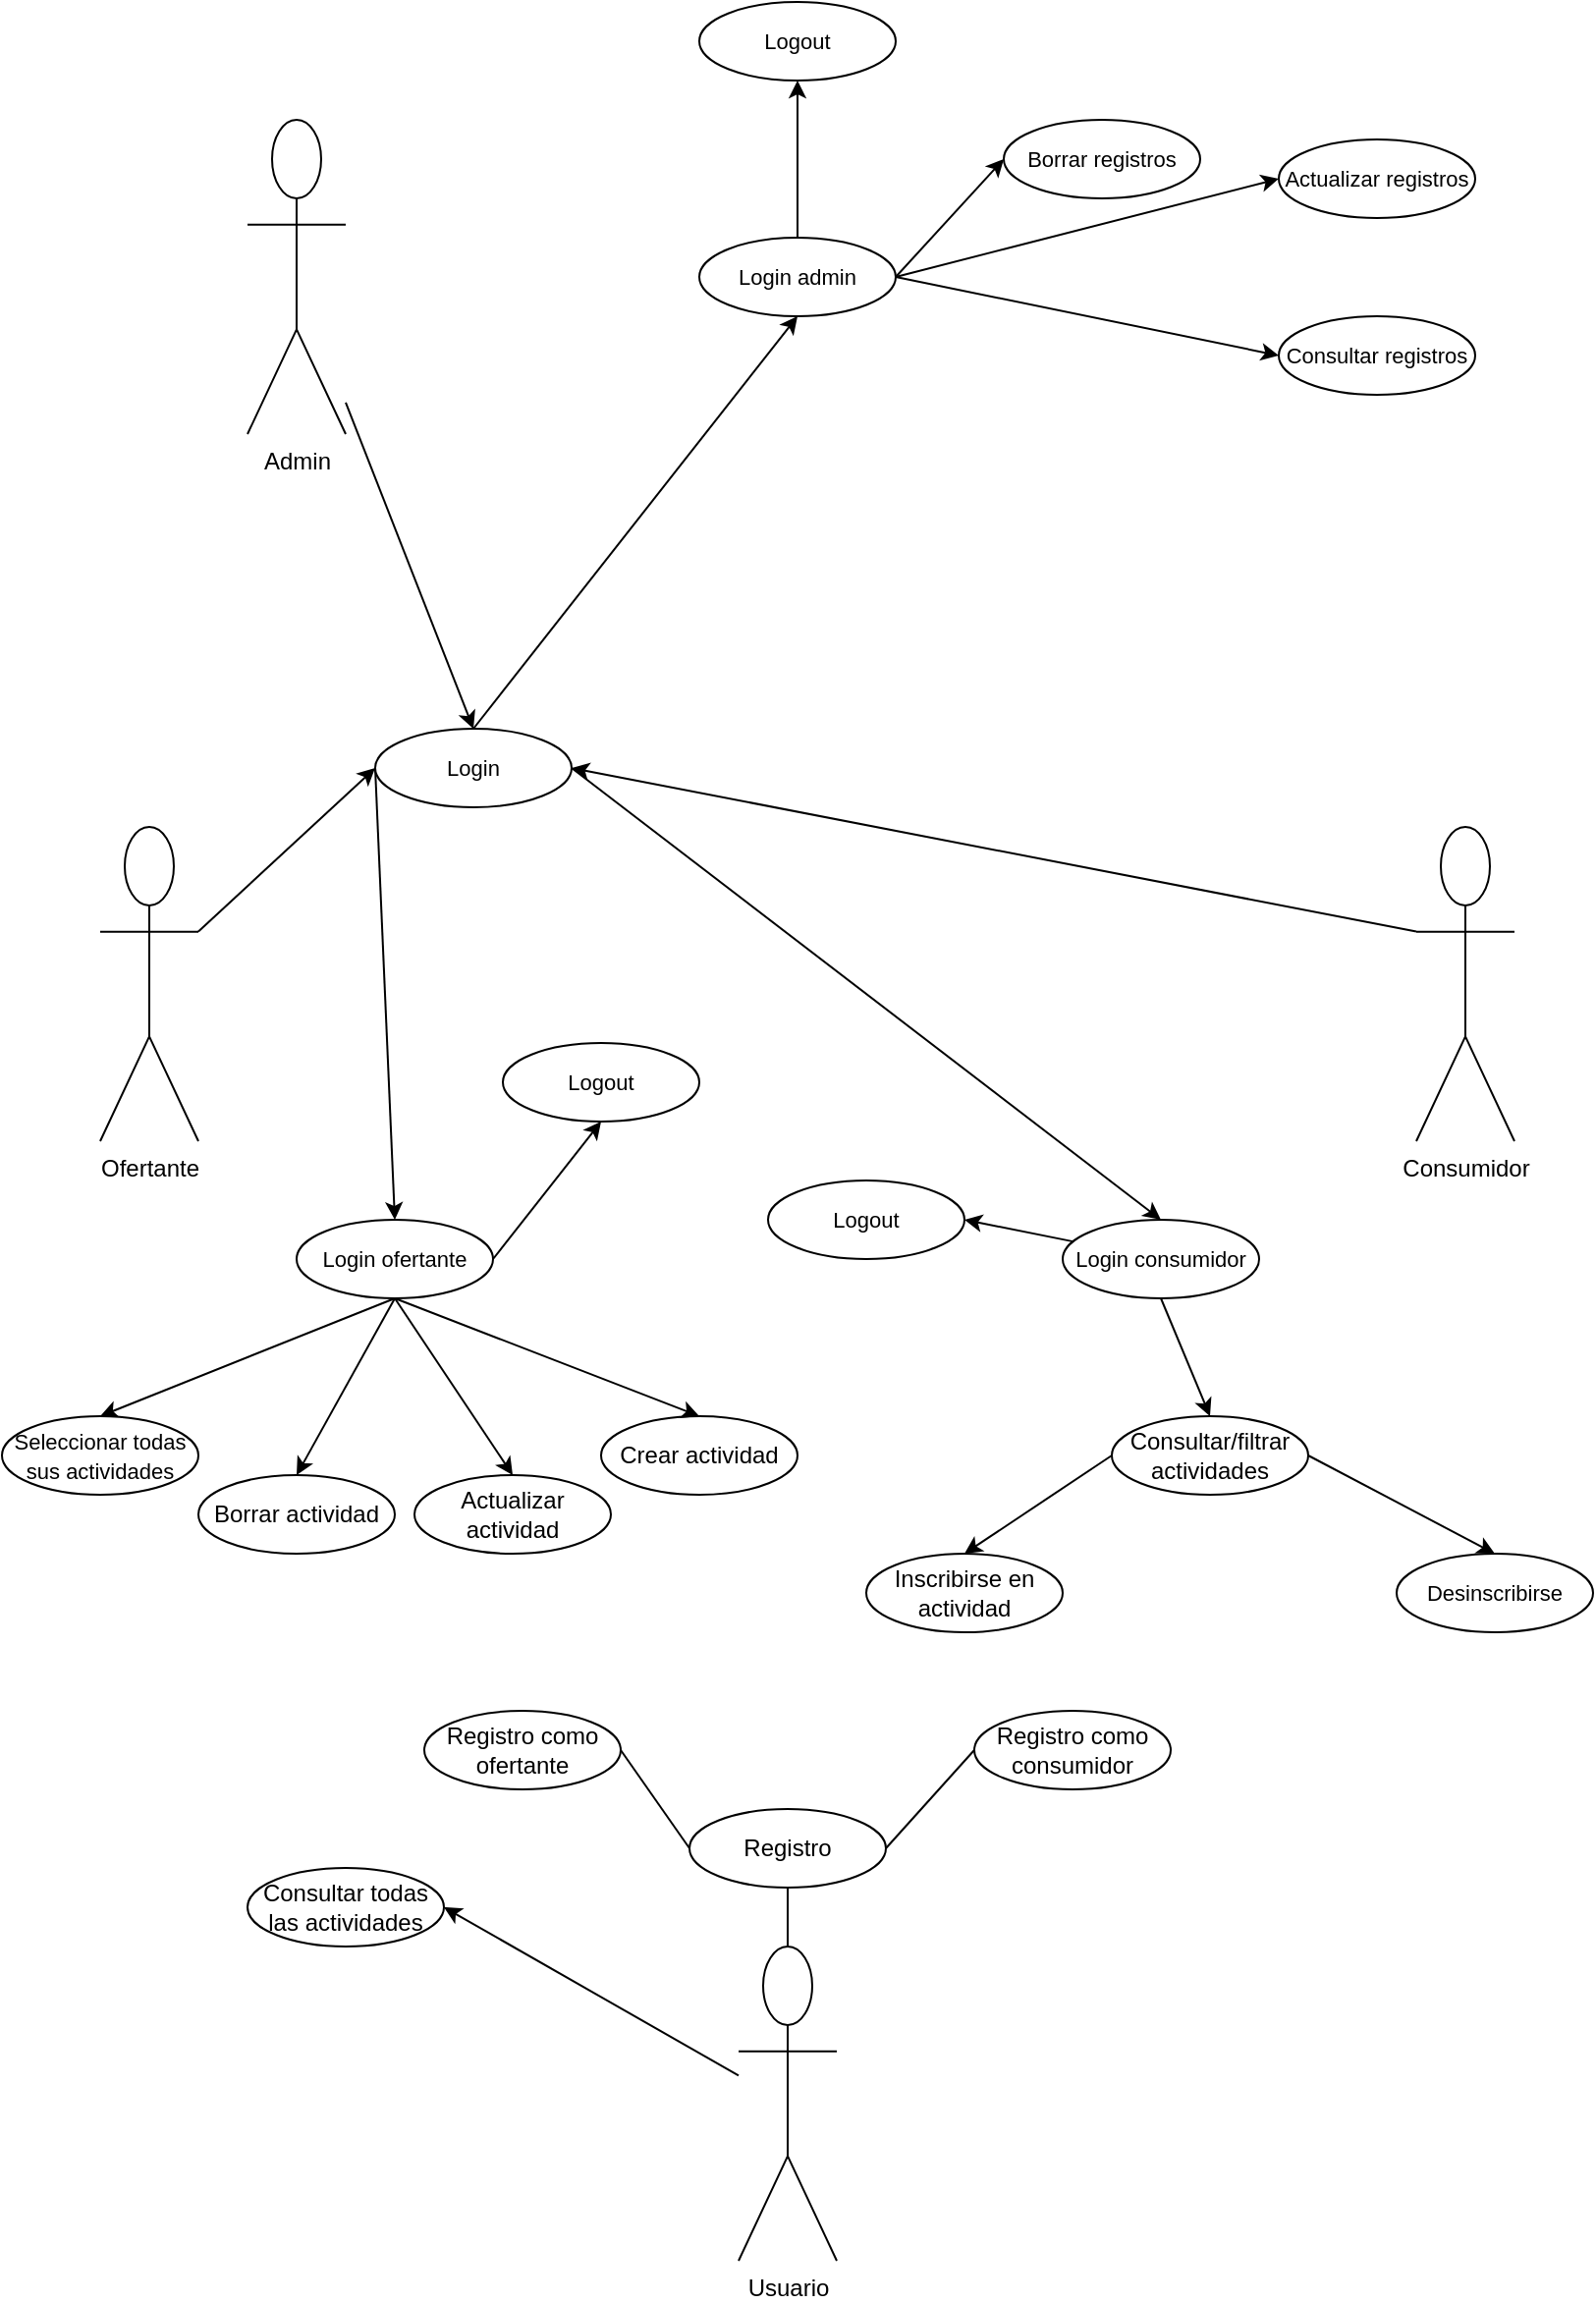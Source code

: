 <mxfile version="24.8.2">
  <diagram name="Page-1" id="0783ab3e-0a74-02c8-0abd-f7b4e66b4bec">
    <mxGraphModel dx="1050" dy="1622" grid="1" gridSize="10" guides="1" tooltips="1" connect="1" arrows="1" fold="1" page="1" pageScale="1" pageWidth="850" pageHeight="1100" background="none" math="0" shadow="0">
      <root>
        <mxCell id="0" />
        <mxCell id="1" parent="0" />
        <mxCell id="SuKj-52TLjRaKkaDjuvk-41" style="rounded=0;orthogonalLoop=1;jettySize=auto;html=1;exitX=0.5;exitY=0;exitDx=0;exitDy=0;entryX=0;entryY=0.5;entryDx=0;entryDy=0;endArrow=none;endFill=0;startArrow=classic;startFill=1;" parent="1" source="SuKj-52TLjRaKkaDjuvk-45" target="SuKj-52TLjRaKkaDjuvk-40" edge="1">
          <mxGeometry relative="1" as="geometry" />
        </mxCell>
        <mxCell id="SuKj-52TLjRaKkaDjuvk-51" style="rounded=0;orthogonalLoop=1;jettySize=auto;html=1;exitX=1;exitY=0.333;exitDx=0;exitDy=0;exitPerimeter=0;entryX=0;entryY=0.5;entryDx=0;entryDy=0;endArrow=classic;endFill=1;" parent="1" source="SuKj-52TLjRaKkaDjuvk-1" target="SuKj-52TLjRaKkaDjuvk-40" edge="1">
          <mxGeometry relative="1" as="geometry" />
        </mxCell>
        <mxCell id="SuKj-52TLjRaKkaDjuvk-1" value="Ofertante" style="shape=umlActor;verticalLabelPosition=bottom;verticalAlign=top;html=1;outlineConnect=0;" parent="1" vertex="1">
          <mxGeometry x="70" y="40" width="50" height="160" as="geometry" />
        </mxCell>
        <mxCell id="SuKj-52TLjRaKkaDjuvk-28" style="rounded=0;orthogonalLoop=1;jettySize=auto;html=1;exitX=0;exitY=0.333;exitDx=0;exitDy=0;exitPerimeter=0;entryX=1;entryY=0.5;entryDx=0;entryDy=0;endArrow=classic;endFill=1;" parent="1" source="SuKj-52TLjRaKkaDjuvk-3" target="SuKj-52TLjRaKkaDjuvk-40" edge="1">
          <mxGeometry relative="1" as="geometry" />
        </mxCell>
        <mxCell id="SuKj-52TLjRaKkaDjuvk-3" value="Consumidor" style="shape=umlActor;verticalLabelPosition=bottom;verticalAlign=top;html=1;outlineConnect=0;" parent="1" vertex="1">
          <mxGeometry x="740" y="40" width="50" height="160" as="geometry" />
        </mxCell>
        <mxCell id="SuKj-52TLjRaKkaDjuvk-43" style="rounded=0;orthogonalLoop=1;jettySize=auto;html=1;entryX=0.5;entryY=0;entryDx=0;entryDy=0;endArrow=classic;endFill=1;startArrow=none;startFill=0;" parent="1" source="SuKj-52TLjRaKkaDjuvk-6" target="SuKj-52TLjRaKkaDjuvk-40" edge="1">
          <mxGeometry relative="1" as="geometry" />
        </mxCell>
        <mxCell id="SuKj-52TLjRaKkaDjuvk-6" value="Admin" style="shape=umlActor;verticalLabelPosition=bottom;verticalAlign=top;html=1;outlineConnect=0;" parent="1" vertex="1">
          <mxGeometry x="145" y="-320" width="50" height="160" as="geometry" />
        </mxCell>
        <mxCell id="SuKj-52TLjRaKkaDjuvk-11" style="rounded=0;orthogonalLoop=1;jettySize=auto;html=1;exitX=1;exitY=0.5;exitDx=0;exitDy=0;entryX=0;entryY=0.5;entryDx=0;entryDy=0;endArrow=none;endFill=0;" parent="1" source="SuKj-52TLjRaKkaDjuvk-13" target="SuKj-52TLjRaKkaDjuvk-9" edge="1">
          <mxGeometry relative="1" as="geometry" />
        </mxCell>
        <mxCell id="SuKj-52TLjRaKkaDjuvk-14" style="edgeStyle=orthogonalEdgeStyle;rounded=0;orthogonalLoop=1;jettySize=auto;html=1;entryX=0.5;entryY=1;entryDx=0;entryDy=0;endArrow=none;endFill=0;" parent="1" source="SuKj-52TLjRaKkaDjuvk-7" target="SuKj-52TLjRaKkaDjuvk-13" edge="1">
          <mxGeometry relative="1" as="geometry" />
        </mxCell>
        <mxCell id="SuKj-52TLjRaKkaDjuvk-7" value="Usuario" style="shape=umlActor;verticalLabelPosition=bottom;verticalAlign=top;html=1;outlineConnect=0;" parent="1" vertex="1">
          <mxGeometry x="395" y="610" width="50" height="160" as="geometry" />
        </mxCell>
        <mxCell id="SuKj-52TLjRaKkaDjuvk-8" value="Registro como ofertante" style="ellipse;whiteSpace=wrap;html=1;" parent="1" vertex="1">
          <mxGeometry x="235" y="490" width="100" height="40" as="geometry" />
        </mxCell>
        <mxCell id="SuKj-52TLjRaKkaDjuvk-9" value="&lt;div&gt;Registro como consumidor&lt;/div&gt;" style="ellipse;whiteSpace=wrap;html=1;" parent="1" vertex="1">
          <mxGeometry x="515" y="490" width="100" height="40" as="geometry" />
        </mxCell>
        <mxCell id="SuKj-52TLjRaKkaDjuvk-10" style="rounded=0;orthogonalLoop=1;jettySize=auto;html=1;exitX=1;exitY=0.5;exitDx=0;exitDy=0;entryX=0;entryY=0.5;entryDx=0;entryDy=0;endArrow=none;endFill=0;" parent="1" source="SuKj-52TLjRaKkaDjuvk-8" target="SuKj-52TLjRaKkaDjuvk-13" edge="1">
          <mxGeometry relative="1" as="geometry" />
        </mxCell>
        <mxCell id="SuKj-52TLjRaKkaDjuvk-13" value="Registro" style="ellipse;whiteSpace=wrap;html=1;" parent="1" vertex="1">
          <mxGeometry x="370" y="540" width="100" height="40" as="geometry" />
        </mxCell>
        <mxCell id="SuKj-52TLjRaKkaDjuvk-16" value="Crear actividad" style="ellipse;whiteSpace=wrap;html=1;" parent="1" vertex="1">
          <mxGeometry x="325" y="340" width="100" height="40" as="geometry" />
        </mxCell>
        <mxCell id="SuKj-52TLjRaKkaDjuvk-17" value="Actualizar actividad" style="ellipse;whiteSpace=wrap;html=1;" parent="1" vertex="1">
          <mxGeometry x="230" y="370" width="100" height="40" as="geometry" />
        </mxCell>
        <mxCell id="SuKj-52TLjRaKkaDjuvk-18" value="Borrar actividad" style="ellipse;whiteSpace=wrap;html=1;" parent="1" vertex="1">
          <mxGeometry x="120" y="370" width="100" height="40" as="geometry" />
        </mxCell>
        <mxCell id="SuKj-52TLjRaKkaDjuvk-23" style="rounded=0;orthogonalLoop=1;jettySize=auto;html=1;exitX=0.5;exitY=0;exitDx=0;exitDy=0;endArrow=none;endFill=0;startArrow=classic;startFill=1;entryX=0.5;entryY=1;entryDx=0;entryDy=0;" parent="1" source="SuKj-52TLjRaKkaDjuvk-19" target="SuKj-52TLjRaKkaDjuvk-45" edge="1">
          <mxGeometry relative="1" as="geometry">
            <mxPoint x="230" y="380" as="targetPoint" />
          </mxGeometry>
        </mxCell>
        <mxCell id="SuKj-52TLjRaKkaDjuvk-19" value="&lt;font style=&quot;font-size: 11px;&quot;&gt;Seleccionar todas sus actividades&lt;/font&gt;" style="ellipse;whiteSpace=wrap;html=1;" parent="1" vertex="1">
          <mxGeometry x="20" y="340" width="100" height="40" as="geometry" />
        </mxCell>
        <mxCell id="SuKj-52TLjRaKkaDjuvk-20" style="rounded=0;orthogonalLoop=1;jettySize=auto;html=1;exitX=0.5;exitY=0;exitDx=0;exitDy=0;endArrow=none;endFill=0;startArrow=classic;startFill=1;entryX=0.5;entryY=1;entryDx=0;entryDy=0;" parent="1" source="SuKj-52TLjRaKkaDjuvk-16" target="SuKj-52TLjRaKkaDjuvk-45" edge="1">
          <mxGeometry relative="1" as="geometry">
            <mxPoint x="230" y="380" as="targetPoint" />
          </mxGeometry>
        </mxCell>
        <mxCell id="SuKj-52TLjRaKkaDjuvk-21" style="rounded=0;orthogonalLoop=1;jettySize=auto;html=1;exitX=0.5;exitY=0;exitDx=0;exitDy=0;endArrow=none;endFill=0;startArrow=classic;startFill=1;entryX=0.5;entryY=1;entryDx=0;entryDy=0;" parent="1" source="SuKj-52TLjRaKkaDjuvk-17" target="SuKj-52TLjRaKkaDjuvk-45" edge="1">
          <mxGeometry relative="1" as="geometry">
            <mxPoint x="230" y="380" as="targetPoint" />
          </mxGeometry>
        </mxCell>
        <mxCell id="SuKj-52TLjRaKkaDjuvk-22" style="rounded=0;orthogonalLoop=1;jettySize=auto;html=1;exitX=0.5;exitY=0;exitDx=0;exitDy=0;endArrow=none;endFill=0;startArrow=classic;startFill=1;entryX=0.5;entryY=1;entryDx=0;entryDy=0;" parent="1" source="SuKj-52TLjRaKkaDjuvk-18" target="SuKj-52TLjRaKkaDjuvk-45" edge="1">
          <mxGeometry relative="1" as="geometry">
            <mxPoint x="230" y="380" as="targetPoint" />
          </mxGeometry>
        </mxCell>
        <mxCell id="SuKj-52TLjRaKkaDjuvk-24" value="Consultar/filtrar&lt;div&gt;actividades&lt;/div&gt;" style="ellipse;whiteSpace=wrap;html=1;" parent="1" vertex="1">
          <mxGeometry x="585" y="340" width="100" height="40" as="geometry" />
        </mxCell>
        <mxCell id="SuKj-52TLjRaKkaDjuvk-38" style="rounded=0;orthogonalLoop=1;jettySize=auto;html=1;exitX=0.5;exitY=0;exitDx=0;exitDy=0;entryX=0;entryY=0.5;entryDx=0;entryDy=0;endArrow=none;endFill=0;startArrow=classic;startFill=1;" parent="1" source="SuKj-52TLjRaKkaDjuvk-36" target="SuKj-52TLjRaKkaDjuvk-24" edge="1">
          <mxGeometry relative="1" as="geometry" />
        </mxCell>
        <mxCell id="SuKj-52TLjRaKkaDjuvk-36" value="Inscribirse en actividad" style="ellipse;whiteSpace=wrap;html=1;" parent="1" vertex="1">
          <mxGeometry x="460" y="410" width="100" height="40" as="geometry" />
        </mxCell>
        <mxCell id="SuKj-52TLjRaKkaDjuvk-39" style="rounded=0;orthogonalLoop=1;jettySize=auto;html=1;exitX=0.5;exitY=0;exitDx=0;exitDy=0;entryX=1;entryY=0.5;entryDx=0;entryDy=0;endArrow=none;endFill=0;startArrow=classic;startFill=1;" parent="1" source="SuKj-52TLjRaKkaDjuvk-37" target="SuKj-52TLjRaKkaDjuvk-24" edge="1">
          <mxGeometry relative="1" as="geometry" />
        </mxCell>
        <mxCell id="SuKj-52TLjRaKkaDjuvk-37" value="&lt;font style=&quot;font-size: 11px;&quot;&gt;Desinscribirse&lt;/font&gt;" style="ellipse;whiteSpace=wrap;html=1;" parent="1" vertex="1">
          <mxGeometry x="730" y="410" width="100" height="40" as="geometry" />
        </mxCell>
        <mxCell id="SuKj-52TLjRaKkaDjuvk-56" style="rounded=0;orthogonalLoop=1;jettySize=auto;html=1;exitX=0.5;exitY=0;exitDx=0;exitDy=0;entryX=0.5;entryY=1;entryDx=0;entryDy=0;" parent="1" source="SuKj-52TLjRaKkaDjuvk-40" target="SuKj-52TLjRaKkaDjuvk-55" edge="1">
          <mxGeometry relative="1" as="geometry" />
        </mxCell>
        <mxCell id="SuKj-52TLjRaKkaDjuvk-40" value="&lt;font style=&quot;font-size: 11px;&quot;&gt;Login&lt;/font&gt;" style="ellipse;whiteSpace=wrap;html=1;" parent="1" vertex="1">
          <mxGeometry x="210" y="-10" width="100" height="40" as="geometry" />
        </mxCell>
        <mxCell id="SuKj-52TLjRaKkaDjuvk-72" style="rounded=0;orthogonalLoop=1;jettySize=auto;html=1;exitX=1;exitY=0.5;exitDx=0;exitDy=0;entryX=0.5;entryY=1;entryDx=0;entryDy=0;" parent="1" source="SuKj-52TLjRaKkaDjuvk-45" target="SuKj-52TLjRaKkaDjuvk-71" edge="1">
          <mxGeometry relative="1" as="geometry" />
        </mxCell>
        <mxCell id="SuKj-52TLjRaKkaDjuvk-45" value="&lt;span style=&quot;font-size: 11px;&quot;&gt;Login ofertante&lt;/span&gt;" style="ellipse;whiteSpace=wrap;html=1;" parent="1" vertex="1">
          <mxGeometry x="170" y="240" width="100" height="40" as="geometry" />
        </mxCell>
        <mxCell id="SuKj-52TLjRaKkaDjuvk-54" style="rounded=0;orthogonalLoop=1;jettySize=auto;html=1;exitX=0.5;exitY=1;exitDx=0;exitDy=0;entryX=0.5;entryY=0;entryDx=0;entryDy=0;" parent="1" source="SuKj-52TLjRaKkaDjuvk-48" target="SuKj-52TLjRaKkaDjuvk-24" edge="1">
          <mxGeometry relative="1" as="geometry" />
        </mxCell>
        <mxCell id="SuKj-52TLjRaKkaDjuvk-74" style="rounded=0;orthogonalLoop=1;jettySize=auto;html=1;entryX=1;entryY=0.5;entryDx=0;entryDy=0;" parent="1" source="SuKj-52TLjRaKkaDjuvk-48" target="SuKj-52TLjRaKkaDjuvk-73" edge="1">
          <mxGeometry relative="1" as="geometry" />
        </mxCell>
        <mxCell id="SuKj-52TLjRaKkaDjuvk-48" value="&lt;font style=&quot;font-size: 11px;&quot;&gt;Login consumidor&lt;/font&gt;" style="ellipse;whiteSpace=wrap;html=1;" parent="1" vertex="1">
          <mxGeometry x="560" y="240" width="100" height="40" as="geometry" />
        </mxCell>
        <mxCell id="SuKj-52TLjRaKkaDjuvk-52" style="rounded=0;orthogonalLoop=1;jettySize=auto;html=1;exitX=1;exitY=0.5;exitDx=0;exitDy=0;entryX=0.5;entryY=0;entryDx=0;entryDy=0;" parent="1" source="SuKj-52TLjRaKkaDjuvk-40" target="SuKj-52TLjRaKkaDjuvk-48" edge="1">
          <mxGeometry relative="1" as="geometry" />
        </mxCell>
        <mxCell id="SuKj-52TLjRaKkaDjuvk-60" style="rounded=0;orthogonalLoop=1;jettySize=auto;html=1;exitX=1;exitY=0.5;exitDx=0;exitDy=0;entryX=0;entryY=0.5;entryDx=0;entryDy=0;" parent="1" source="SuKj-52TLjRaKkaDjuvk-55" target="SuKj-52TLjRaKkaDjuvk-58" edge="1">
          <mxGeometry relative="1" as="geometry" />
        </mxCell>
        <mxCell id="SuKj-52TLjRaKkaDjuvk-63" style="rounded=0;orthogonalLoop=1;jettySize=auto;html=1;entryX=0;entryY=0.5;entryDx=0;entryDy=0;exitX=1;exitY=0.5;exitDx=0;exitDy=0;" parent="1" source="SuKj-52TLjRaKkaDjuvk-55" target="SuKj-52TLjRaKkaDjuvk-62" edge="1">
          <mxGeometry relative="1" as="geometry" />
        </mxCell>
        <mxCell id="SuKj-52TLjRaKkaDjuvk-67" style="rounded=0;orthogonalLoop=1;jettySize=auto;html=1;" parent="1" source="SuKj-52TLjRaKkaDjuvk-55" edge="1">
          <mxGeometry relative="1" as="geometry">
            <mxPoint x="425" y="-340" as="targetPoint" />
          </mxGeometry>
        </mxCell>
        <mxCell id="SuKj-52TLjRaKkaDjuvk-69" style="rounded=0;orthogonalLoop=1;jettySize=auto;html=1;exitX=1;exitY=0.5;exitDx=0;exitDy=0;entryX=0;entryY=0.5;entryDx=0;entryDy=0;" parent="1" source="SuKj-52TLjRaKkaDjuvk-55" target="SuKj-52TLjRaKkaDjuvk-68" edge="1">
          <mxGeometry relative="1" as="geometry" />
        </mxCell>
        <mxCell id="SuKj-52TLjRaKkaDjuvk-55" value="&lt;font style=&quot;font-size: 11px;&quot;&gt;Login admin&lt;/font&gt;" style="ellipse;whiteSpace=wrap;html=1;" parent="1" vertex="1">
          <mxGeometry x="375" y="-260" width="100" height="40" as="geometry" />
        </mxCell>
        <mxCell id="SuKj-52TLjRaKkaDjuvk-58" value="&lt;font style=&quot;font-size: 11px;&quot;&gt;Borrar registros&lt;/font&gt;" style="ellipse;whiteSpace=wrap;html=1;" parent="1" vertex="1">
          <mxGeometry x="530" y="-320" width="100" height="40" as="geometry" />
        </mxCell>
        <mxCell id="SuKj-52TLjRaKkaDjuvk-62" value="&lt;font style=&quot;font-size: 11px;&quot;&gt;Actualizar registros&lt;/font&gt;" style="ellipse;whiteSpace=wrap;html=1;" parent="1" vertex="1">
          <mxGeometry x="670" y="-310" width="100" height="40" as="geometry" />
        </mxCell>
        <mxCell id="SuKj-52TLjRaKkaDjuvk-68" value="&lt;font style=&quot;font-size: 11px;&quot;&gt;Consultar registros&lt;/font&gt;" style="ellipse;whiteSpace=wrap;html=1;" parent="1" vertex="1">
          <mxGeometry x="670" y="-220" width="100" height="40" as="geometry" />
        </mxCell>
        <mxCell id="SuKj-52TLjRaKkaDjuvk-70" value="&lt;font style=&quot;font-size: 11px;&quot;&gt;Logout&lt;/font&gt;" style="ellipse;whiteSpace=wrap;html=1;" parent="1" vertex="1">
          <mxGeometry x="375" y="-380" width="100" height="40" as="geometry" />
        </mxCell>
        <mxCell id="SuKj-52TLjRaKkaDjuvk-71" value="&lt;font style=&quot;font-size: 11px;&quot;&gt;Logout&lt;/font&gt;" style="ellipse;whiteSpace=wrap;html=1;" parent="1" vertex="1">
          <mxGeometry x="275" y="150" width="100" height="40" as="geometry" />
        </mxCell>
        <mxCell id="SuKj-52TLjRaKkaDjuvk-73" value="&lt;font style=&quot;font-size: 11px;&quot;&gt;Logout&lt;/font&gt;" style="ellipse;whiteSpace=wrap;html=1;" parent="1" vertex="1">
          <mxGeometry x="410" y="220" width="100" height="40" as="geometry" />
        </mxCell>
        <mxCell id="_sI5mFkuETfgKd2EawUG-4" style="rounded=0;orthogonalLoop=1;jettySize=auto;html=1;exitX=1;exitY=0.5;exitDx=0;exitDy=0;startArrow=classic;startFill=1;endArrow=none;endFill=0;" parent="1" source="_sI5mFkuETfgKd2EawUG-3" target="SuKj-52TLjRaKkaDjuvk-7" edge="1">
          <mxGeometry relative="1" as="geometry" />
        </mxCell>
        <mxCell id="_sI5mFkuETfgKd2EawUG-3" value="Consultar todas las actividades" style="ellipse;whiteSpace=wrap;html=1;" parent="1" vertex="1">
          <mxGeometry x="145" y="570" width="100" height="40" as="geometry" />
        </mxCell>
      </root>
    </mxGraphModel>
  </diagram>
</mxfile>
